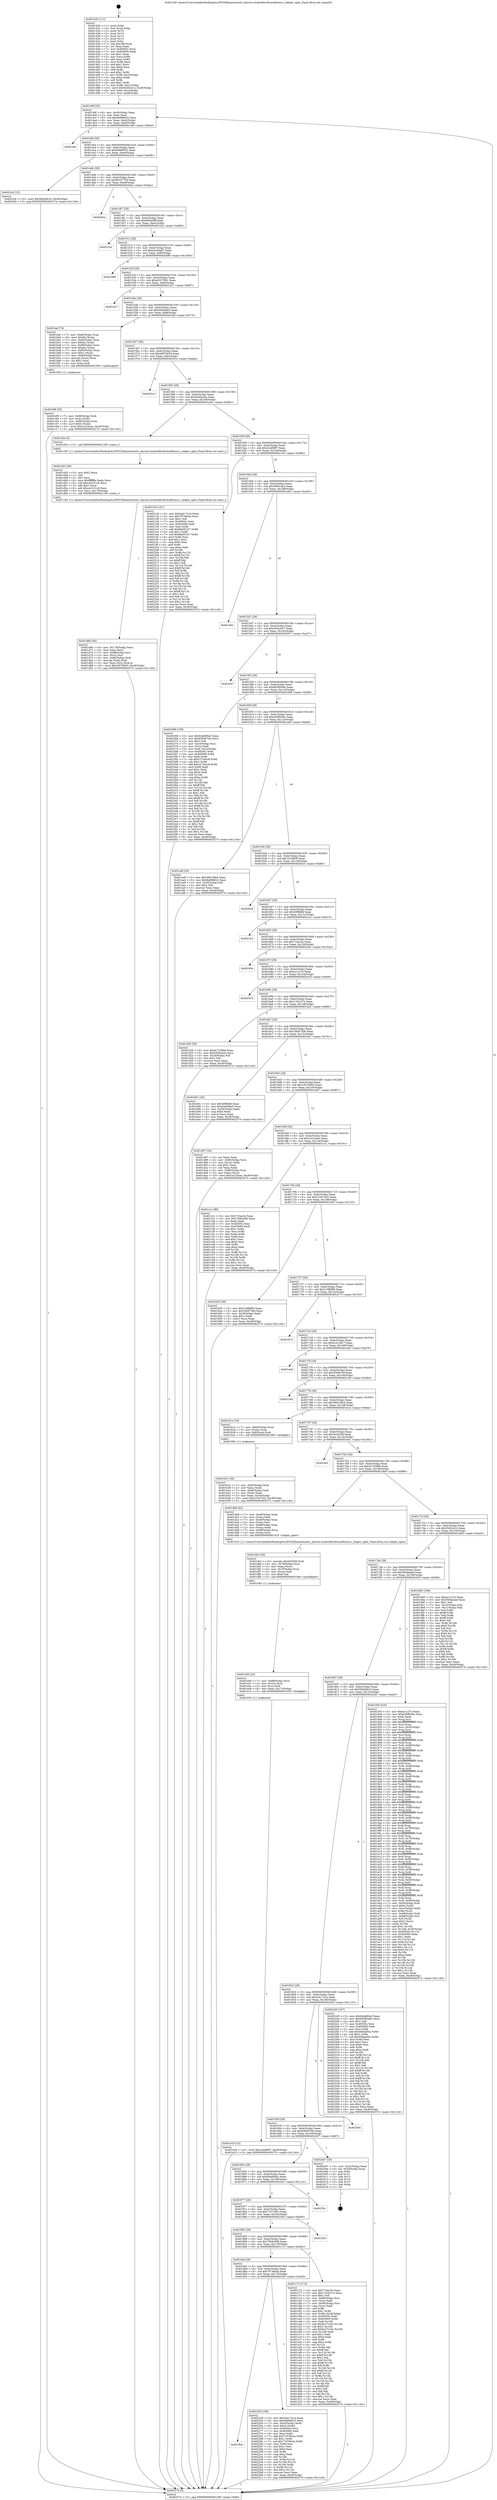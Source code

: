 digraph "0x401430" {
  label = "0x401430 (/mnt/c/Users/mathe/Desktop/tcc/POCII/binaries/extr_darwin-xnubsddevdtracedtrace.c_helper_open_Final-ollvm.out::main(0))"
  labelloc = "t"
  node[shape=record]

  Entry [label="",width=0.3,height=0.3,shape=circle,fillcolor=black,style=filled]
  "0x40149f" [label="{
     0x40149f [32]\l
     | [instrs]\l
     &nbsp;&nbsp;0x40149f \<+6\>: mov -0xc8(%rbp),%eax\l
     &nbsp;&nbsp;0x4014a5 \<+2\>: mov %eax,%ecx\l
     &nbsp;&nbsp;0x4014a7 \<+6\>: sub $0x8a996622,%ecx\l
     &nbsp;&nbsp;0x4014ad \<+6\>: mov %eax,-0xdc(%rbp)\l
     &nbsp;&nbsp;0x4014b3 \<+6\>: mov %ecx,-0xe0(%rbp)\l
     &nbsp;&nbsp;0x4014b9 \<+6\>: je 0000000000401afd \<main+0x6cd\>\l
  }"]
  "0x401afd" [label="{
     0x401afd\l
  }", style=dashed]
  "0x4014bf" [label="{
     0x4014bf [28]\l
     | [instrs]\l
     &nbsp;&nbsp;0x4014bf \<+5\>: jmp 00000000004014c4 \<main+0x94\>\l
     &nbsp;&nbsp;0x4014c4 \<+6\>: mov -0xdc(%rbp),%eax\l
     &nbsp;&nbsp;0x4014ca \<+5\>: sub $0x946685c3,%eax\l
     &nbsp;&nbsp;0x4014cf \<+6\>: mov %eax,-0xe4(%rbp)\l
     &nbsp;&nbsp;0x4014d5 \<+6\>: je 00000000004022c6 \<main+0xe96\>\l
  }"]
  Exit [label="",width=0.3,height=0.3,shape=circle,fillcolor=black,style=filled,peripheries=2]
  "0x4022c6" [label="{
     0x4022c6 [15]\l
     | [instrs]\l
     &nbsp;&nbsp;0x4022c6 \<+10\>: movl $0x56d2b61b,-0xc8(%rbp)\l
     &nbsp;&nbsp;0x4022d0 \<+5\>: jmp 0000000000402574 \<main+0x1144\>\l
  }"]
  "0x4014db" [label="{
     0x4014db [28]\l
     | [instrs]\l
     &nbsp;&nbsp;0x4014db \<+5\>: jmp 00000000004014e0 \<main+0xb0\>\l
     &nbsp;&nbsp;0x4014e0 \<+6\>: mov -0xdc(%rbp),%eax\l
     &nbsp;&nbsp;0x4014e6 \<+5\>: sub $0x95107762,%eax\l
     &nbsp;&nbsp;0x4014eb \<+6\>: mov %eax,-0xe8(%rbp)\l
     &nbsp;&nbsp;0x4014f1 \<+6\>: je 00000000004020ea \<main+0xcba\>\l
  }"]
  "0x4018cb" [label="{
     0x4018cb\l
  }", style=dashed]
  "0x4020ea" [label="{
     0x4020ea\l
  }", style=dashed]
  "0x4014f7" [label="{
     0x4014f7 [28]\l
     | [instrs]\l
     &nbsp;&nbsp;0x4014f7 \<+5\>: jmp 00000000004014fc \<main+0xcc\>\l
     &nbsp;&nbsp;0x4014fc \<+6\>: mov -0xdc(%rbp),%eax\l
     &nbsp;&nbsp;0x401502 \<+5\>: sub $0x995b2fff,%eax\l
     &nbsp;&nbsp;0x401507 \<+6\>: mov %eax,-0xec(%rbp)\l
     &nbsp;&nbsp;0x40150d \<+6\>: je 00000000004021b2 \<main+0xd82\>\l
  }"]
  "0x402259" [label="{
     0x402259 [109]\l
     | [instrs]\l
     &nbsp;&nbsp;0x402259 \<+5\>: mov $0x5a417e1e,%eax\l
     &nbsp;&nbsp;0x40225e \<+5\>: mov $0x946685c3,%ecx\l
     &nbsp;&nbsp;0x402263 \<+7\>: mov -0xc0(%rbp),%rdx\l
     &nbsp;&nbsp;0x40226a \<+6\>: movl $0x0,(%rdx)\l
     &nbsp;&nbsp;0x402270 \<+7\>: mov 0x40505c,%esi\l
     &nbsp;&nbsp;0x402277 \<+7\>: mov 0x405060,%edi\l
     &nbsp;&nbsp;0x40227e \<+3\>: mov %esi,%r8d\l
     &nbsp;&nbsp;0x402281 \<+7\>: add $0x71078e2a,%r8d\l
     &nbsp;&nbsp;0x402288 \<+4\>: sub $0x1,%r8d\l
     &nbsp;&nbsp;0x40228c \<+7\>: sub $0x71078e2a,%r8d\l
     &nbsp;&nbsp;0x402293 \<+4\>: imul %r8d,%esi\l
     &nbsp;&nbsp;0x402297 \<+3\>: and $0x1,%esi\l
     &nbsp;&nbsp;0x40229a \<+3\>: cmp $0x0,%esi\l
     &nbsp;&nbsp;0x40229d \<+4\>: sete %r9b\l
     &nbsp;&nbsp;0x4022a1 \<+3\>: cmp $0xa,%edi\l
     &nbsp;&nbsp;0x4022a4 \<+4\>: setl %r10b\l
     &nbsp;&nbsp;0x4022a8 \<+3\>: mov %r9b,%r11b\l
     &nbsp;&nbsp;0x4022ab \<+3\>: and %r10b,%r11b\l
     &nbsp;&nbsp;0x4022ae \<+3\>: xor %r10b,%r9b\l
     &nbsp;&nbsp;0x4022b1 \<+3\>: or %r9b,%r11b\l
     &nbsp;&nbsp;0x4022b4 \<+4\>: test $0x1,%r11b\l
     &nbsp;&nbsp;0x4022b8 \<+3\>: cmovne %ecx,%eax\l
     &nbsp;&nbsp;0x4022bb \<+6\>: mov %eax,-0xc8(%rbp)\l
     &nbsp;&nbsp;0x4022c1 \<+5\>: jmp 0000000000402574 \<main+0x1144\>\l
  }"]
  "0x4021b2" [label="{
     0x4021b2\l
  }", style=dashed]
  "0x401513" [label="{
     0x401513 [28]\l
     | [instrs]\l
     &nbsp;&nbsp;0x401513 \<+5\>: jmp 0000000000401518 \<main+0xe8\>\l
     &nbsp;&nbsp;0x401518 \<+6\>: mov -0xdc(%rbp),%eax\l
     &nbsp;&nbsp;0x40151e \<+5\>: sub $0xa4cd4a87,%eax\l
     &nbsp;&nbsp;0x401523 \<+6\>: mov %eax,-0xf0(%rbp)\l
     &nbsp;&nbsp;0x401529 \<+6\>: je 0000000000402486 \<main+0x1056\>\l
  }"]
  "0x401e18" [label="{
     0x401e18 [15]\l
     | [instrs]\l
     &nbsp;&nbsp;0x401e18 \<+10\>: movl $0xc2ed90f7,-0xc8(%rbp)\l
     &nbsp;&nbsp;0x401e22 \<+5\>: jmp 0000000000402574 \<main+0x1144\>\l
  }"]
  "0x402486" [label="{
     0x402486\l
  }", style=dashed]
  "0x40152f" [label="{
     0x40152f [28]\l
     | [instrs]\l
     &nbsp;&nbsp;0x40152f \<+5\>: jmp 0000000000401534 \<main+0x104\>\l
     &nbsp;&nbsp;0x401534 \<+6\>: mov -0xdc(%rbp),%eax\l
     &nbsp;&nbsp;0x40153a \<+5\>: sub $0xa5257861,%eax\l
     &nbsp;&nbsp;0x40153f \<+6\>: mov %eax,-0xf4(%rbp)\l
     &nbsp;&nbsp;0x401545 \<+6\>: je 0000000000401e27 \<main+0x9f7\>\l
  }"]
  "0x401e00" [label="{
     0x401e00 [24]\l
     | [instrs]\l
     &nbsp;&nbsp;0x401e00 \<+7\>: mov -0x88(%rbp),%rcx\l
     &nbsp;&nbsp;0x401e07 \<+3\>: mov (%rcx),%rcx\l
     &nbsp;&nbsp;0x401e0a \<+3\>: mov %rcx,%rdi\l
     &nbsp;&nbsp;0x401e0d \<+6\>: mov %eax,-0x17c(%rbp)\l
     &nbsp;&nbsp;0x401e13 \<+5\>: call 0000000000401030 \<free@plt\>\l
     | [calls]\l
     &nbsp;&nbsp;0x401030 \{1\} (unknown)\l
  }"]
  "0x401e27" [label="{
     0x401e27\l
  }", style=dashed]
  "0x40154b" [label="{
     0x40154b [28]\l
     | [instrs]\l
     &nbsp;&nbsp;0x40154b \<+5\>: jmp 0000000000401550 \<main+0x120\>\l
     &nbsp;&nbsp;0x401550 \<+6\>: mov -0xdc(%rbp),%eax\l
     &nbsp;&nbsp;0x401556 \<+5\>: sub $0xa5e0d4e5,%eax\l
     &nbsp;&nbsp;0x40155b \<+6\>: mov %eax,-0xf8(%rbp)\l
     &nbsp;&nbsp;0x401561 \<+6\>: je 0000000000401baf \<main+0x77f\>\l
  }"]
  "0x401de3" [label="{
     0x401de3 [29]\l
     | [instrs]\l
     &nbsp;&nbsp;0x401de3 \<+10\>: movabs $0x4030d6,%rdi\l
     &nbsp;&nbsp;0x401ded \<+4\>: mov -0x78(%rbp),%rcx\l
     &nbsp;&nbsp;0x401df1 \<+2\>: mov %eax,(%rcx)\l
     &nbsp;&nbsp;0x401df3 \<+4\>: mov -0x78(%rbp),%rcx\l
     &nbsp;&nbsp;0x401df7 \<+2\>: mov (%rcx),%esi\l
     &nbsp;&nbsp;0x401df9 \<+2\>: mov $0x0,%al\l
     &nbsp;&nbsp;0x401dfb \<+5\>: call 0000000000401040 \<printf@plt\>\l
     | [calls]\l
     &nbsp;&nbsp;0x401040 \{1\} (unknown)\l
  }"]
  "0x401baf" [label="{
     0x401baf [74]\l
     | [instrs]\l
     &nbsp;&nbsp;0x401baf \<+7\>: mov -0xa8(%rbp),%rax\l
     &nbsp;&nbsp;0x401bb6 \<+6\>: movl $0x64,(%rax)\l
     &nbsp;&nbsp;0x401bbc \<+7\>: mov -0xa0(%rbp),%rax\l
     &nbsp;&nbsp;0x401bc3 \<+6\>: movl $0x64,(%rax)\l
     &nbsp;&nbsp;0x401bc9 \<+7\>: mov -0x98(%rbp),%rax\l
     &nbsp;&nbsp;0x401bd0 \<+6\>: movl $0x64,(%rax)\l
     &nbsp;&nbsp;0x401bd6 \<+7\>: mov -0x90(%rbp),%rax\l
     &nbsp;&nbsp;0x401bdd \<+6\>: movl $0x1,(%rax)\l
     &nbsp;&nbsp;0x401be3 \<+7\>: mov -0x90(%rbp),%rax\l
     &nbsp;&nbsp;0x401bea \<+3\>: movslq (%rax),%rax\l
     &nbsp;&nbsp;0x401bed \<+4\>: shl $0x2,%rax\l
     &nbsp;&nbsp;0x401bf1 \<+3\>: mov %rax,%rdi\l
     &nbsp;&nbsp;0x401bf4 \<+5\>: call 0000000000401050 \<malloc@plt\>\l
     | [calls]\l
     &nbsp;&nbsp;0x401050 \{1\} (unknown)\l
  }"]
  "0x401567" [label="{
     0x401567 [28]\l
     | [instrs]\l
     &nbsp;&nbsp;0x401567 \<+5\>: jmp 000000000040156c \<main+0x13c\>\l
     &nbsp;&nbsp;0x40156c \<+6\>: mov -0xdc(%rbp),%eax\l
     &nbsp;&nbsp;0x401572 \<+5\>: sub $0xa687bb54,%eax\l
     &nbsp;&nbsp;0x401577 \<+6\>: mov %eax,-0xfc(%rbp)\l
     &nbsp;&nbsp;0x40157d \<+6\>: je 000000000040201e \<main+0xbee\>\l
  }"]
  "0x401d6b" [label="{
     0x401d6b [44]\l
     | [instrs]\l
     &nbsp;&nbsp;0x401d6b \<+6\>: mov -0x178(%rbp),%ecx\l
     &nbsp;&nbsp;0x401d71 \<+3\>: imul %eax,%ecx\l
     &nbsp;&nbsp;0x401d74 \<+7\>: mov -0x88(%rbp),%rsi\l
     &nbsp;&nbsp;0x401d7b \<+3\>: mov (%rsi),%rsi\l
     &nbsp;&nbsp;0x401d7e \<+4\>: mov -0x80(%rbp),%rdi\l
     &nbsp;&nbsp;0x401d82 \<+3\>: movslq (%rdi),%rdi\l
     &nbsp;&nbsp;0x401d85 \<+3\>: mov %ecx,(%rsi,%rdi,4)\l
     &nbsp;&nbsp;0x401d88 \<+10\>: movl $0x1d57bb03,-0xc8(%rbp)\l
     &nbsp;&nbsp;0x401d92 \<+5\>: jmp 0000000000402574 \<main+0x1144\>\l
  }"]
  "0x40201e" [label="{
     0x40201e\l
  }", style=dashed]
  "0x401583" [label="{
     0x401583 [28]\l
     | [instrs]\l
     &nbsp;&nbsp;0x401583 \<+5\>: jmp 0000000000401588 \<main+0x158\>\l
     &nbsp;&nbsp;0x401588 \<+6\>: mov -0xdc(%rbp),%eax\l
     &nbsp;&nbsp;0x40158e \<+5\>: sub $0xb5d0a42a,%eax\l
     &nbsp;&nbsp;0x401593 \<+6\>: mov %eax,-0x100(%rbp)\l
     &nbsp;&nbsp;0x401599 \<+6\>: je 0000000000401d3e \<main+0x90e\>\l
  }"]
  "0x401d43" [label="{
     0x401d43 [40]\l
     | [instrs]\l
     &nbsp;&nbsp;0x401d43 \<+5\>: mov $0x2,%ecx\l
     &nbsp;&nbsp;0x401d48 \<+1\>: cltd\l
     &nbsp;&nbsp;0x401d49 \<+2\>: idiv %ecx\l
     &nbsp;&nbsp;0x401d4b \<+6\>: imul $0xfffffffe,%edx,%ecx\l
     &nbsp;&nbsp;0x401d51 \<+6\>: sub $0xca3151c6,%ecx\l
     &nbsp;&nbsp;0x401d57 \<+3\>: add $0x1,%ecx\l
     &nbsp;&nbsp;0x401d5a \<+6\>: add $0xca3151c6,%ecx\l
     &nbsp;&nbsp;0x401d60 \<+6\>: mov %ecx,-0x178(%rbp)\l
     &nbsp;&nbsp;0x401d66 \<+5\>: call 0000000000401160 \<next_i\>\l
     | [calls]\l
     &nbsp;&nbsp;0x401160 \{1\} (/mnt/c/Users/mathe/Desktop/tcc/POCII/binaries/extr_darwin-xnubsddevdtracedtrace.c_helper_open_Final-ollvm.out::next_i)\l
  }"]
  "0x401d3e" [label="{
     0x401d3e [5]\l
     | [instrs]\l
     &nbsp;&nbsp;0x401d3e \<+5\>: call 0000000000401160 \<next_i\>\l
     | [calls]\l
     &nbsp;&nbsp;0x401160 \{1\} (/mnt/c/Users/mathe/Desktop/tcc/POCII/binaries/extr_darwin-xnubsddevdtracedtrace.c_helper_open_Final-ollvm.out::next_i)\l
  }"]
  "0x40159f" [label="{
     0x40159f [28]\l
     | [instrs]\l
     &nbsp;&nbsp;0x40159f \<+5\>: jmp 00000000004015a4 \<main+0x174\>\l
     &nbsp;&nbsp;0x4015a4 \<+6\>: mov -0xdc(%rbp),%eax\l
     &nbsp;&nbsp;0x4015aa \<+5\>: sub $0xc2ed90f7,%eax\l
     &nbsp;&nbsp;0x4015af \<+6\>: mov %eax,-0x104(%rbp)\l
     &nbsp;&nbsp;0x4015b5 \<+6\>: je 00000000004021c6 \<main+0xd96\>\l
  }"]
  "0x4018af" [label="{
     0x4018af [28]\l
     | [instrs]\l
     &nbsp;&nbsp;0x4018af \<+5\>: jmp 00000000004018b4 \<main+0x484\>\l
     &nbsp;&nbsp;0x4018b4 \<+6\>: mov -0xdc(%rbp),%eax\l
     &nbsp;&nbsp;0x4018ba \<+5\>: sub $0x7674fe4a,%eax\l
     &nbsp;&nbsp;0x4018bf \<+6\>: mov %eax,-0x174(%rbp)\l
     &nbsp;&nbsp;0x4018c5 \<+6\>: je 0000000000402259 \<main+0xe29\>\l
  }"]
  "0x4021c6" [label="{
     0x4021c6 [147]\l
     | [instrs]\l
     &nbsp;&nbsp;0x4021c6 \<+5\>: mov $0x5a417e1e,%eax\l
     &nbsp;&nbsp;0x4021cb \<+5\>: mov $0x7674fe4a,%ecx\l
     &nbsp;&nbsp;0x4021d0 \<+2\>: mov $0x1,%dl\l
     &nbsp;&nbsp;0x4021d2 \<+7\>: mov 0x40505c,%esi\l
     &nbsp;&nbsp;0x4021d9 \<+7\>: mov 0x405060,%edi\l
     &nbsp;&nbsp;0x4021e0 \<+3\>: mov %esi,%r8d\l
     &nbsp;&nbsp;0x4021e3 \<+7\>: add $0xfda051b7,%r8d\l
     &nbsp;&nbsp;0x4021ea \<+4\>: sub $0x1,%r8d\l
     &nbsp;&nbsp;0x4021ee \<+7\>: sub $0xfda051b7,%r8d\l
     &nbsp;&nbsp;0x4021f5 \<+4\>: imul %r8d,%esi\l
     &nbsp;&nbsp;0x4021f9 \<+3\>: and $0x1,%esi\l
     &nbsp;&nbsp;0x4021fc \<+3\>: cmp $0x0,%esi\l
     &nbsp;&nbsp;0x4021ff \<+4\>: sete %r9b\l
     &nbsp;&nbsp;0x402203 \<+3\>: cmp $0xa,%edi\l
     &nbsp;&nbsp;0x402206 \<+4\>: setl %r10b\l
     &nbsp;&nbsp;0x40220a \<+3\>: mov %r9b,%r11b\l
     &nbsp;&nbsp;0x40220d \<+4\>: xor $0xff,%r11b\l
     &nbsp;&nbsp;0x402211 \<+3\>: mov %r10b,%bl\l
     &nbsp;&nbsp;0x402214 \<+3\>: xor $0xff,%bl\l
     &nbsp;&nbsp;0x402217 \<+3\>: xor $0x1,%dl\l
     &nbsp;&nbsp;0x40221a \<+3\>: mov %r11b,%r14b\l
     &nbsp;&nbsp;0x40221d \<+4\>: and $0xff,%r14b\l
     &nbsp;&nbsp;0x402221 \<+3\>: and %dl,%r9b\l
     &nbsp;&nbsp;0x402224 \<+3\>: mov %bl,%r15b\l
     &nbsp;&nbsp;0x402227 \<+4\>: and $0xff,%r15b\l
     &nbsp;&nbsp;0x40222b \<+3\>: and %dl,%r10b\l
     &nbsp;&nbsp;0x40222e \<+3\>: or %r9b,%r14b\l
     &nbsp;&nbsp;0x402231 \<+3\>: or %r10b,%r15b\l
     &nbsp;&nbsp;0x402234 \<+3\>: xor %r15b,%r14b\l
     &nbsp;&nbsp;0x402237 \<+3\>: or %bl,%r11b\l
     &nbsp;&nbsp;0x40223a \<+4\>: xor $0xff,%r11b\l
     &nbsp;&nbsp;0x40223e \<+3\>: or $0x1,%dl\l
     &nbsp;&nbsp;0x402241 \<+3\>: and %dl,%r11b\l
     &nbsp;&nbsp;0x402244 \<+3\>: or %r11b,%r14b\l
     &nbsp;&nbsp;0x402247 \<+4\>: test $0x1,%r14b\l
     &nbsp;&nbsp;0x40224b \<+3\>: cmovne %ecx,%eax\l
     &nbsp;&nbsp;0x40224e \<+6\>: mov %eax,-0xc8(%rbp)\l
     &nbsp;&nbsp;0x402254 \<+5\>: jmp 0000000000402574 \<main+0x1144\>\l
  }"]
  "0x4015bb" [label="{
     0x4015bb [28]\l
     | [instrs]\l
     &nbsp;&nbsp;0x4015bb \<+5\>: jmp 00000000004015c0 \<main+0x190\>\l
     &nbsp;&nbsp;0x4015c0 \<+6\>: mov -0xdc(%rbp),%eax\l
     &nbsp;&nbsp;0x4015c6 \<+5\>: sub $0xc90814e2,%eax\l
     &nbsp;&nbsp;0x4015cb \<+6\>: mov %eax,-0x108(%rbp)\l
     &nbsp;&nbsp;0x4015d1 \<+6\>: je 0000000000401e82 \<main+0xa52\>\l
  }"]
  "0x401c72" [label="{
     0x401c72 [174]\l
     | [instrs]\l
     &nbsp;&nbsp;0x401c72 \<+5\>: mov $0x710ac2e,%eax\l
     &nbsp;&nbsp;0x401c77 \<+5\>: mov $0x1163c27e,%ecx\l
     &nbsp;&nbsp;0x401c7c \<+2\>: mov $0x1,%dl\l
     &nbsp;&nbsp;0x401c7e \<+4\>: mov -0x80(%rbp),%rsi\l
     &nbsp;&nbsp;0x401c82 \<+2\>: mov (%rsi),%edi\l
     &nbsp;&nbsp;0x401c84 \<+7\>: mov -0x90(%rbp),%rsi\l
     &nbsp;&nbsp;0x401c8b \<+2\>: cmp (%rsi),%edi\l
     &nbsp;&nbsp;0x401c8d \<+4\>: setl %r8b\l
     &nbsp;&nbsp;0x401c91 \<+4\>: and $0x1,%r8b\l
     &nbsp;&nbsp;0x401c95 \<+4\>: mov %r8b,-0x2d(%rbp)\l
     &nbsp;&nbsp;0x401c99 \<+7\>: mov 0x40505c,%edi\l
     &nbsp;&nbsp;0x401ca0 \<+8\>: mov 0x405060,%r9d\l
     &nbsp;&nbsp;0x401ca8 \<+3\>: mov %edi,%r10d\l
     &nbsp;&nbsp;0x401cab \<+7\>: sub $0x9c27c34c,%r10d\l
     &nbsp;&nbsp;0x401cb2 \<+4\>: sub $0x1,%r10d\l
     &nbsp;&nbsp;0x401cb6 \<+7\>: add $0x9c27c34c,%r10d\l
     &nbsp;&nbsp;0x401cbd \<+4\>: imul %r10d,%edi\l
     &nbsp;&nbsp;0x401cc1 \<+3\>: and $0x1,%edi\l
     &nbsp;&nbsp;0x401cc4 \<+3\>: cmp $0x0,%edi\l
     &nbsp;&nbsp;0x401cc7 \<+4\>: sete %r8b\l
     &nbsp;&nbsp;0x401ccb \<+4\>: cmp $0xa,%r9d\l
     &nbsp;&nbsp;0x401ccf \<+4\>: setl %r11b\l
     &nbsp;&nbsp;0x401cd3 \<+3\>: mov %r8b,%bl\l
     &nbsp;&nbsp;0x401cd6 \<+3\>: xor $0xff,%bl\l
     &nbsp;&nbsp;0x401cd9 \<+3\>: mov %r11b,%r14b\l
     &nbsp;&nbsp;0x401cdc \<+4\>: xor $0xff,%r14b\l
     &nbsp;&nbsp;0x401ce0 \<+3\>: xor $0x1,%dl\l
     &nbsp;&nbsp;0x401ce3 \<+3\>: mov %bl,%r15b\l
     &nbsp;&nbsp;0x401ce6 \<+4\>: and $0xff,%r15b\l
     &nbsp;&nbsp;0x401cea \<+3\>: and %dl,%r8b\l
     &nbsp;&nbsp;0x401ced \<+3\>: mov %r14b,%r12b\l
     &nbsp;&nbsp;0x401cf0 \<+4\>: and $0xff,%r12b\l
     &nbsp;&nbsp;0x401cf4 \<+3\>: and %dl,%r11b\l
     &nbsp;&nbsp;0x401cf7 \<+3\>: or %r8b,%r15b\l
     &nbsp;&nbsp;0x401cfa \<+3\>: or %r11b,%r12b\l
     &nbsp;&nbsp;0x401cfd \<+3\>: xor %r12b,%r15b\l
     &nbsp;&nbsp;0x401d00 \<+3\>: or %r14b,%bl\l
     &nbsp;&nbsp;0x401d03 \<+3\>: xor $0xff,%bl\l
     &nbsp;&nbsp;0x401d06 \<+3\>: or $0x1,%dl\l
     &nbsp;&nbsp;0x401d09 \<+2\>: and %dl,%bl\l
     &nbsp;&nbsp;0x401d0b \<+3\>: or %bl,%r15b\l
     &nbsp;&nbsp;0x401d0e \<+4\>: test $0x1,%r15b\l
     &nbsp;&nbsp;0x401d12 \<+3\>: cmovne %ecx,%eax\l
     &nbsp;&nbsp;0x401d15 \<+6\>: mov %eax,-0xc8(%rbp)\l
     &nbsp;&nbsp;0x401d1b \<+5\>: jmp 0000000000402574 \<main+0x1144\>\l
  }"]
  "0x401e82" [label="{
     0x401e82\l
  }", style=dashed]
  "0x4015d7" [label="{
     0x4015d7 [28]\l
     | [instrs]\l
     &nbsp;&nbsp;0x4015d7 \<+5\>: jmp 00000000004015dc \<main+0x1ac\>\l
     &nbsp;&nbsp;0x4015dc \<+6\>: mov -0xdc(%rbp),%eax\l
     &nbsp;&nbsp;0x4015e2 \<+5\>: sub $0xc93a30c7,%eax\l
     &nbsp;&nbsp;0x4015e7 \<+6\>: mov %eax,-0x10c(%rbp)\l
     &nbsp;&nbsp;0x4015ed \<+6\>: je 0000000000402057 \<main+0xc27\>\l
  }"]
  "0x401893" [label="{
     0x401893 [28]\l
     | [instrs]\l
     &nbsp;&nbsp;0x401893 \<+5\>: jmp 0000000000401898 \<main+0x468\>\l
     &nbsp;&nbsp;0x401898 \<+6\>: mov -0xdc(%rbp),%eax\l
     &nbsp;&nbsp;0x40189e \<+5\>: sub $0x75b8c00b,%eax\l
     &nbsp;&nbsp;0x4018a3 \<+6\>: mov %eax,-0x170(%rbp)\l
     &nbsp;&nbsp;0x4018a9 \<+6\>: je 0000000000401c72 \<main+0x842\>\l
  }"]
  "0x402057" [label="{
     0x402057\l
  }", style=dashed]
  "0x4015f3" [label="{
     0x4015f3 [28]\l
     | [instrs]\l
     &nbsp;&nbsp;0x4015f3 \<+5\>: jmp 00000000004015f8 \<main+0x1c8\>\l
     &nbsp;&nbsp;0x4015f8 \<+6\>: mov -0xdc(%rbp),%eax\l
     &nbsp;&nbsp;0x4015fe \<+5\>: sub $0xd038049e,%eax\l
     &nbsp;&nbsp;0x401603 \<+6\>: mov %eax,-0x110(%rbp)\l
     &nbsp;&nbsp;0x401609 \<+6\>: je 0000000000402368 \<main+0xf38\>\l
  }"]
  "0x401f39" [label="{
     0x401f39\l
  }", style=dashed]
  "0x402368" [label="{
     0x402368 [159]\l
     | [instrs]\l
     &nbsp;&nbsp;0x402368 \<+5\>: mov $0x64dd90a3,%eax\l
     &nbsp;&nbsp;0x40236d \<+5\>: mov $0x638367eb,%ecx\l
     &nbsp;&nbsp;0x402372 \<+2\>: mov $0x1,%dl\l
     &nbsp;&nbsp;0x402374 \<+7\>: mov -0xc0(%rbp),%rsi\l
     &nbsp;&nbsp;0x40237b \<+2\>: mov (%rsi),%edi\l
     &nbsp;&nbsp;0x40237d \<+3\>: mov %edi,-0x2c(%rbp)\l
     &nbsp;&nbsp;0x402380 \<+7\>: mov 0x40505c,%edi\l
     &nbsp;&nbsp;0x402387 \<+8\>: mov 0x405060,%r8d\l
     &nbsp;&nbsp;0x40238f \<+3\>: mov %edi,%r9d\l
     &nbsp;&nbsp;0x402392 \<+7\>: sub $0xc273dcc8,%r9d\l
     &nbsp;&nbsp;0x402399 \<+4\>: sub $0x1,%r9d\l
     &nbsp;&nbsp;0x40239d \<+7\>: add $0xc273dcc8,%r9d\l
     &nbsp;&nbsp;0x4023a4 \<+4\>: imul %r9d,%edi\l
     &nbsp;&nbsp;0x4023a8 \<+3\>: and $0x1,%edi\l
     &nbsp;&nbsp;0x4023ab \<+3\>: cmp $0x0,%edi\l
     &nbsp;&nbsp;0x4023ae \<+4\>: sete %r10b\l
     &nbsp;&nbsp;0x4023b2 \<+4\>: cmp $0xa,%r8d\l
     &nbsp;&nbsp;0x4023b6 \<+4\>: setl %r11b\l
     &nbsp;&nbsp;0x4023ba \<+3\>: mov %r10b,%bl\l
     &nbsp;&nbsp;0x4023bd \<+3\>: xor $0xff,%bl\l
     &nbsp;&nbsp;0x4023c0 \<+3\>: mov %r11b,%r14b\l
     &nbsp;&nbsp;0x4023c3 \<+4\>: xor $0xff,%r14b\l
     &nbsp;&nbsp;0x4023c7 \<+3\>: xor $0x1,%dl\l
     &nbsp;&nbsp;0x4023ca \<+3\>: mov %bl,%r15b\l
     &nbsp;&nbsp;0x4023cd \<+4\>: and $0xff,%r15b\l
     &nbsp;&nbsp;0x4023d1 \<+3\>: and %dl,%r10b\l
     &nbsp;&nbsp;0x4023d4 \<+3\>: mov %r14b,%r12b\l
     &nbsp;&nbsp;0x4023d7 \<+4\>: and $0xff,%r12b\l
     &nbsp;&nbsp;0x4023db \<+3\>: and %dl,%r11b\l
     &nbsp;&nbsp;0x4023de \<+3\>: or %r10b,%r15b\l
     &nbsp;&nbsp;0x4023e1 \<+3\>: or %r11b,%r12b\l
     &nbsp;&nbsp;0x4023e4 \<+3\>: xor %r12b,%r15b\l
     &nbsp;&nbsp;0x4023e7 \<+3\>: or %r14b,%bl\l
     &nbsp;&nbsp;0x4023ea \<+3\>: xor $0xff,%bl\l
     &nbsp;&nbsp;0x4023ed \<+3\>: or $0x1,%dl\l
     &nbsp;&nbsp;0x4023f0 \<+2\>: and %dl,%bl\l
     &nbsp;&nbsp;0x4023f2 \<+3\>: or %bl,%r15b\l
     &nbsp;&nbsp;0x4023f5 \<+4\>: test $0x1,%r15b\l
     &nbsp;&nbsp;0x4023f9 \<+3\>: cmovne %ecx,%eax\l
     &nbsp;&nbsp;0x4023fc \<+6\>: mov %eax,-0xc8(%rbp)\l
     &nbsp;&nbsp;0x402402 \<+5\>: jmp 0000000000402574 \<main+0x1144\>\l
  }"]
  "0x40160f" [label="{
     0x40160f [28]\l
     | [instrs]\l
     &nbsp;&nbsp;0x40160f \<+5\>: jmp 0000000000401614 \<main+0x1e4\>\l
     &nbsp;&nbsp;0x401614 \<+6\>: mov -0xdc(%rbp),%eax\l
     &nbsp;&nbsp;0x40161a \<+5\>: sub $0xd289b36c,%eax\l
     &nbsp;&nbsp;0x40161f \<+6\>: mov %eax,-0x114(%rbp)\l
     &nbsp;&nbsp;0x401625 \<+6\>: je 0000000000401adf \<main+0x6af\>\l
  }"]
  "0x401877" [label="{
     0x401877 [28]\l
     | [instrs]\l
     &nbsp;&nbsp;0x401877 \<+5\>: jmp 000000000040187c \<main+0x44c\>\l
     &nbsp;&nbsp;0x40187c \<+6\>: mov -0xdc(%rbp),%eax\l
     &nbsp;&nbsp;0x401882 \<+5\>: sub $0x7157cb03,%eax\l
     &nbsp;&nbsp;0x401887 \<+6\>: mov %eax,-0x16c(%rbp)\l
     &nbsp;&nbsp;0x40188d \<+6\>: je 0000000000401f39 \<main+0xb09\>\l
  }"]
  "0x401adf" [label="{
     0x401adf [30]\l
     | [instrs]\l
     &nbsp;&nbsp;0x401adf \<+5\>: mov $0x396109e4,%eax\l
     &nbsp;&nbsp;0x401ae4 \<+5\>: mov $0x8a996622,%ecx\l
     &nbsp;&nbsp;0x401ae9 \<+3\>: mov -0x35(%rbp),%dl\l
     &nbsp;&nbsp;0x401aec \<+3\>: test $0x1,%dl\l
     &nbsp;&nbsp;0x401aef \<+3\>: cmovne %ecx,%eax\l
     &nbsp;&nbsp;0x401af2 \<+6\>: mov %eax,-0xc8(%rbp)\l
     &nbsp;&nbsp;0x401af8 \<+5\>: jmp 0000000000402574 \<main+0x1144\>\l
  }"]
  "0x40162b" [label="{
     0x40162b [28]\l
     | [instrs]\l
     &nbsp;&nbsp;0x40162b \<+5\>: jmp 0000000000401630 \<main+0x200\>\l
     &nbsp;&nbsp;0x401630 \<+6\>: mov -0xdc(%rbp),%eax\l
     &nbsp;&nbsp;0x401636 \<+5\>: sub $0x1b19839,%eax\l
     &nbsp;&nbsp;0x40163b \<+6\>: mov %eax,-0x118(%rbp)\l
     &nbsp;&nbsp;0x401641 \<+6\>: je 000000000040202d \<main+0xbfd\>\l
  }"]
  "0x40255c" [label="{
     0x40255c\l
  }", style=dashed]
  "0x40202d" [label="{
     0x40202d\l
  }", style=dashed]
  "0x401647" [label="{
     0x401647 [28]\l
     | [instrs]\l
     &nbsp;&nbsp;0x401647 \<+5\>: jmp 000000000040164c \<main+0x21c\>\l
     &nbsp;&nbsp;0x40164c \<+6\>: mov -0xdc(%rbp),%eax\l
     &nbsp;&nbsp;0x401652 \<+5\>: sub $0x40f96d8,%eax\l
     &nbsp;&nbsp;0x401657 \<+6\>: mov %eax,-0x11c(%rbp)\l
     &nbsp;&nbsp;0x40165d \<+6\>: je 00000000004021a3 \<main+0xd73\>\l
  }"]
  "0x40185b" [label="{
     0x40185b [28]\l
     | [instrs]\l
     &nbsp;&nbsp;0x40185b \<+5\>: jmp 0000000000401860 \<main+0x430\>\l
     &nbsp;&nbsp;0x401860 \<+6\>: mov -0xdc(%rbp),%eax\l
     &nbsp;&nbsp;0x401866 \<+5\>: sub $0x64dd90a3,%eax\l
     &nbsp;&nbsp;0x40186b \<+6\>: mov %eax,-0x168(%rbp)\l
     &nbsp;&nbsp;0x401871 \<+6\>: je 000000000040255c \<main+0x112c\>\l
  }"]
  "0x4021a3" [label="{
     0x4021a3\l
  }", style=dashed]
  "0x401663" [label="{
     0x401663 [28]\l
     | [instrs]\l
     &nbsp;&nbsp;0x401663 \<+5\>: jmp 0000000000401668 \<main+0x238\>\l
     &nbsp;&nbsp;0x401668 \<+6\>: mov -0xdc(%rbp),%eax\l
     &nbsp;&nbsp;0x40166e \<+5\>: sub $0x710ac2e,%eax\l
     &nbsp;&nbsp;0x401673 \<+6\>: mov %eax,-0x120(%rbp)\l
     &nbsp;&nbsp;0x401679 \<+6\>: je 000000000040245e \<main+0x102e\>\l
  }"]
  "0x402407" [label="{
     0x402407 [18]\l
     | [instrs]\l
     &nbsp;&nbsp;0x402407 \<+3\>: mov -0x2c(%rbp),%eax\l
     &nbsp;&nbsp;0x40240a \<+4\>: lea -0x28(%rbp),%rsp\l
     &nbsp;&nbsp;0x40240e \<+1\>: pop %rbx\l
     &nbsp;&nbsp;0x40240f \<+2\>: pop %r12\l
     &nbsp;&nbsp;0x402411 \<+2\>: pop %r13\l
     &nbsp;&nbsp;0x402413 \<+2\>: pop %r14\l
     &nbsp;&nbsp;0x402415 \<+2\>: pop %r15\l
     &nbsp;&nbsp;0x402417 \<+1\>: pop %rbp\l
     &nbsp;&nbsp;0x402418 \<+1\>: ret\l
  }"]
  "0x40245e" [label="{
     0x40245e\l
  }", style=dashed]
  "0x40167f" [label="{
     0x40167f [28]\l
     | [instrs]\l
     &nbsp;&nbsp;0x40167f \<+5\>: jmp 0000000000401684 \<main+0x254\>\l
     &nbsp;&nbsp;0x401684 \<+6\>: mov -0xdc(%rbp),%eax\l
     &nbsp;&nbsp;0x40168a \<+5\>: sub $0xec1c27e,%eax\l
     &nbsp;&nbsp;0x40168f \<+6\>: mov %eax,-0x124(%rbp)\l
     &nbsp;&nbsp;0x401695 \<+6\>: je 0000000000402419 \<main+0xfe9\>\l
  }"]
  "0x40183f" [label="{
     0x40183f [28]\l
     | [instrs]\l
     &nbsp;&nbsp;0x40183f \<+5\>: jmp 0000000000401844 \<main+0x414\>\l
     &nbsp;&nbsp;0x401844 \<+6\>: mov -0xdc(%rbp),%eax\l
     &nbsp;&nbsp;0x40184a \<+5\>: sub $0x638367eb,%eax\l
     &nbsp;&nbsp;0x40184f \<+6\>: mov %eax,-0x164(%rbp)\l
     &nbsp;&nbsp;0x401855 \<+6\>: je 0000000000402407 \<main+0xfd7\>\l
  }"]
  "0x402419" [label="{
     0x402419\l
  }", style=dashed]
  "0x40169b" [label="{
     0x40169b [28]\l
     | [instrs]\l
     &nbsp;&nbsp;0x40169b \<+5\>: jmp 00000000004016a0 \<main+0x270\>\l
     &nbsp;&nbsp;0x4016a0 \<+6\>: mov -0xdc(%rbp),%eax\l
     &nbsp;&nbsp;0x4016a6 \<+5\>: sub $0x1163c27e,%eax\l
     &nbsp;&nbsp;0x4016ab \<+6\>: mov %eax,-0x128(%rbp)\l
     &nbsp;&nbsp;0x4016b1 \<+6\>: je 0000000000401d20 \<main+0x8f0\>\l
  }"]
  "0x402540" [label="{
     0x402540\l
  }", style=dashed]
  "0x401d20" [label="{
     0x401d20 [30]\l
     | [instrs]\l
     &nbsp;&nbsp;0x401d20 \<+5\>: mov $0x4c7c59b8,%eax\l
     &nbsp;&nbsp;0x401d25 \<+5\>: mov $0xb5d0a42a,%ecx\l
     &nbsp;&nbsp;0x401d2a \<+3\>: mov -0x2d(%rbp),%dl\l
     &nbsp;&nbsp;0x401d2d \<+3\>: test $0x1,%dl\l
     &nbsp;&nbsp;0x401d30 \<+3\>: cmovne %ecx,%eax\l
     &nbsp;&nbsp;0x401d33 \<+6\>: mov %eax,-0xc8(%rbp)\l
     &nbsp;&nbsp;0x401d39 \<+5\>: jmp 0000000000402574 \<main+0x1144\>\l
  }"]
  "0x4016b7" [label="{
     0x4016b7 [28]\l
     | [instrs]\l
     &nbsp;&nbsp;0x4016b7 \<+5\>: jmp 00000000004016bc \<main+0x28c\>\l
     &nbsp;&nbsp;0x4016bc \<+6\>: mov -0xdc(%rbp),%eax\l
     &nbsp;&nbsp;0x4016c2 \<+5\>: sub $0x18b973b6,%eax\l
     &nbsp;&nbsp;0x4016c7 \<+6\>: mov %eax,-0x12c(%rbp)\l
     &nbsp;&nbsp;0x4016cd \<+6\>: je 0000000000401b91 \<main+0x761\>\l
  }"]
  "0x401823" [label="{
     0x401823 [28]\l
     | [instrs]\l
     &nbsp;&nbsp;0x401823 \<+5\>: jmp 0000000000401828 \<main+0x3f8\>\l
     &nbsp;&nbsp;0x401828 \<+6\>: mov -0xdc(%rbp),%eax\l
     &nbsp;&nbsp;0x40182e \<+5\>: sub $0x5a417e1e,%eax\l
     &nbsp;&nbsp;0x401833 \<+6\>: mov %eax,-0x160(%rbp)\l
     &nbsp;&nbsp;0x401839 \<+6\>: je 0000000000402540 \<main+0x1110\>\l
  }"]
  "0x401b91" [label="{
     0x401b91 [30]\l
     | [instrs]\l
     &nbsp;&nbsp;0x401b91 \<+5\>: mov $0x40f96d8,%eax\l
     &nbsp;&nbsp;0x401b96 \<+5\>: mov $0xa5e0d4e5,%ecx\l
     &nbsp;&nbsp;0x401b9b \<+3\>: mov -0x34(%rbp),%edx\l
     &nbsp;&nbsp;0x401b9e \<+3\>: cmp $0x0,%edx\l
     &nbsp;&nbsp;0x401ba1 \<+3\>: cmove %ecx,%eax\l
     &nbsp;&nbsp;0x401ba4 \<+6\>: mov %eax,-0xc8(%rbp)\l
     &nbsp;&nbsp;0x401baa \<+5\>: jmp 0000000000402574 \<main+0x1144\>\l
  }"]
  "0x4016d3" [label="{
     0x4016d3 [28]\l
     | [instrs]\l
     &nbsp;&nbsp;0x4016d3 \<+5\>: jmp 00000000004016d8 \<main+0x2a8\>\l
     &nbsp;&nbsp;0x4016d8 \<+6\>: mov -0xdc(%rbp),%eax\l
     &nbsp;&nbsp;0x4016de \<+5\>: sub $0x1d57bb03,%eax\l
     &nbsp;&nbsp;0x4016e3 \<+6\>: mov %eax,-0x130(%rbp)\l
     &nbsp;&nbsp;0x4016e9 \<+6\>: je 0000000000401d97 \<main+0x967\>\l
  }"]
  "0x4022d5" [label="{
     0x4022d5 [147]\l
     | [instrs]\l
     &nbsp;&nbsp;0x4022d5 \<+5\>: mov $0x64dd90a3,%eax\l
     &nbsp;&nbsp;0x4022da \<+5\>: mov $0xd038049e,%ecx\l
     &nbsp;&nbsp;0x4022df \<+2\>: mov $0x1,%dl\l
     &nbsp;&nbsp;0x4022e1 \<+7\>: mov 0x40505c,%esi\l
     &nbsp;&nbsp;0x4022e8 \<+7\>: mov 0x405060,%edi\l
     &nbsp;&nbsp;0x4022ef \<+3\>: mov %esi,%r8d\l
     &nbsp;&nbsp;0x4022f2 \<+7\>: add $0x40daa942,%r8d\l
     &nbsp;&nbsp;0x4022f9 \<+4\>: sub $0x1,%r8d\l
     &nbsp;&nbsp;0x4022fd \<+7\>: sub $0x40daa942,%r8d\l
     &nbsp;&nbsp;0x402304 \<+4\>: imul %r8d,%esi\l
     &nbsp;&nbsp;0x402308 \<+3\>: and $0x1,%esi\l
     &nbsp;&nbsp;0x40230b \<+3\>: cmp $0x0,%esi\l
     &nbsp;&nbsp;0x40230e \<+4\>: sete %r9b\l
     &nbsp;&nbsp;0x402312 \<+3\>: cmp $0xa,%edi\l
     &nbsp;&nbsp;0x402315 \<+4\>: setl %r10b\l
     &nbsp;&nbsp;0x402319 \<+3\>: mov %r9b,%r11b\l
     &nbsp;&nbsp;0x40231c \<+4\>: xor $0xff,%r11b\l
     &nbsp;&nbsp;0x402320 \<+3\>: mov %r10b,%bl\l
     &nbsp;&nbsp;0x402323 \<+3\>: xor $0xff,%bl\l
     &nbsp;&nbsp;0x402326 \<+3\>: xor $0x1,%dl\l
     &nbsp;&nbsp;0x402329 \<+3\>: mov %r11b,%r14b\l
     &nbsp;&nbsp;0x40232c \<+4\>: and $0xff,%r14b\l
     &nbsp;&nbsp;0x402330 \<+3\>: and %dl,%r9b\l
     &nbsp;&nbsp;0x402333 \<+3\>: mov %bl,%r15b\l
     &nbsp;&nbsp;0x402336 \<+4\>: and $0xff,%r15b\l
     &nbsp;&nbsp;0x40233a \<+3\>: and %dl,%r10b\l
     &nbsp;&nbsp;0x40233d \<+3\>: or %r9b,%r14b\l
     &nbsp;&nbsp;0x402340 \<+3\>: or %r10b,%r15b\l
     &nbsp;&nbsp;0x402343 \<+3\>: xor %r15b,%r14b\l
     &nbsp;&nbsp;0x402346 \<+3\>: or %bl,%r11b\l
     &nbsp;&nbsp;0x402349 \<+4\>: xor $0xff,%r11b\l
     &nbsp;&nbsp;0x40234d \<+3\>: or $0x1,%dl\l
     &nbsp;&nbsp;0x402350 \<+3\>: and %dl,%r11b\l
     &nbsp;&nbsp;0x402353 \<+3\>: or %r11b,%r14b\l
     &nbsp;&nbsp;0x402356 \<+4\>: test $0x1,%r14b\l
     &nbsp;&nbsp;0x40235a \<+3\>: cmovne %ecx,%eax\l
     &nbsp;&nbsp;0x40235d \<+6\>: mov %eax,-0xc8(%rbp)\l
     &nbsp;&nbsp;0x402363 \<+5\>: jmp 0000000000402574 \<main+0x1144\>\l
  }"]
  "0x401d97" [label="{
     0x401d97 [34]\l
     | [instrs]\l
     &nbsp;&nbsp;0x401d97 \<+2\>: xor %eax,%eax\l
     &nbsp;&nbsp;0x401d99 \<+4\>: mov -0x80(%rbp),%rcx\l
     &nbsp;&nbsp;0x401d9d \<+2\>: mov (%rcx),%edx\l
     &nbsp;&nbsp;0x401d9f \<+3\>: sub $0x1,%eax\l
     &nbsp;&nbsp;0x401da2 \<+2\>: sub %eax,%edx\l
     &nbsp;&nbsp;0x401da4 \<+4\>: mov -0x80(%rbp),%rcx\l
     &nbsp;&nbsp;0x401da8 \<+2\>: mov %edx,(%rcx)\l
     &nbsp;&nbsp;0x401daa \<+10\>: movl $0x1e21bcec,-0xc8(%rbp)\l
     &nbsp;&nbsp;0x401db4 \<+5\>: jmp 0000000000402574 \<main+0x1144\>\l
  }"]
  "0x4016ef" [label="{
     0x4016ef [28]\l
     | [instrs]\l
     &nbsp;&nbsp;0x4016ef \<+5\>: jmp 00000000004016f4 \<main+0x2c4\>\l
     &nbsp;&nbsp;0x4016f4 \<+6\>: mov -0xdc(%rbp),%eax\l
     &nbsp;&nbsp;0x4016fa \<+5\>: sub $0x1e21bcec,%eax\l
     &nbsp;&nbsp;0x4016ff \<+6\>: mov %eax,-0x134(%rbp)\l
     &nbsp;&nbsp;0x401705 \<+6\>: je 0000000000401c1c \<main+0x7ec\>\l
  }"]
  "0x401bf9" [label="{
     0x401bf9 [35]\l
     | [instrs]\l
     &nbsp;&nbsp;0x401bf9 \<+7\>: mov -0x88(%rbp),%rdi\l
     &nbsp;&nbsp;0x401c00 \<+3\>: mov %rax,(%rdi)\l
     &nbsp;&nbsp;0x401c03 \<+4\>: mov -0x80(%rbp),%rax\l
     &nbsp;&nbsp;0x401c07 \<+6\>: movl $0x0,(%rax)\l
     &nbsp;&nbsp;0x401c0d \<+10\>: movl $0x1e21bcec,-0xc8(%rbp)\l
     &nbsp;&nbsp;0x401c17 \<+5\>: jmp 0000000000402574 \<main+0x1144\>\l
  }"]
  "0x401c1c" [label="{
     0x401c1c [86]\l
     | [instrs]\l
     &nbsp;&nbsp;0x401c1c \<+5\>: mov $0x710ac2e,%eax\l
     &nbsp;&nbsp;0x401c21 \<+5\>: mov $0x75b8c00b,%ecx\l
     &nbsp;&nbsp;0x401c26 \<+2\>: xor %edx,%edx\l
     &nbsp;&nbsp;0x401c28 \<+7\>: mov 0x40505c,%esi\l
     &nbsp;&nbsp;0x401c2f \<+7\>: mov 0x405060,%edi\l
     &nbsp;&nbsp;0x401c36 \<+3\>: sub $0x1,%edx\l
     &nbsp;&nbsp;0x401c39 \<+3\>: mov %esi,%r8d\l
     &nbsp;&nbsp;0x401c3c \<+3\>: add %edx,%r8d\l
     &nbsp;&nbsp;0x401c3f \<+4\>: imul %r8d,%esi\l
     &nbsp;&nbsp;0x401c43 \<+3\>: and $0x1,%esi\l
     &nbsp;&nbsp;0x401c46 \<+3\>: cmp $0x0,%esi\l
     &nbsp;&nbsp;0x401c49 \<+4\>: sete %r9b\l
     &nbsp;&nbsp;0x401c4d \<+3\>: cmp $0xa,%edi\l
     &nbsp;&nbsp;0x401c50 \<+4\>: setl %r10b\l
     &nbsp;&nbsp;0x401c54 \<+3\>: mov %r9b,%r11b\l
     &nbsp;&nbsp;0x401c57 \<+3\>: and %r10b,%r11b\l
     &nbsp;&nbsp;0x401c5a \<+3\>: xor %r10b,%r9b\l
     &nbsp;&nbsp;0x401c5d \<+3\>: or %r9b,%r11b\l
     &nbsp;&nbsp;0x401c60 \<+4\>: test $0x1,%r11b\l
     &nbsp;&nbsp;0x401c64 \<+3\>: cmovne %ecx,%eax\l
     &nbsp;&nbsp;0x401c67 \<+6\>: mov %eax,-0xc8(%rbp)\l
     &nbsp;&nbsp;0x401c6d \<+5\>: jmp 0000000000402574 \<main+0x1144\>\l
  }"]
  "0x40170b" [label="{
     0x40170b [28]\l
     | [instrs]\l
     &nbsp;&nbsp;0x40170b \<+5\>: jmp 0000000000401710 \<main+0x2e0\>\l
     &nbsp;&nbsp;0x401710 \<+6\>: mov -0xdc(%rbp),%eax\l
     &nbsp;&nbsp;0x401716 \<+5\>: sub $0x210e7432,%eax\l
     &nbsp;&nbsp;0x40171b \<+6\>: mov %eax,-0x138(%rbp)\l
     &nbsp;&nbsp;0x401721 \<+6\>: je 0000000000401b55 \<main+0x725\>\l
  }"]
  "0x401b31" [label="{
     0x401b31 [36]\l
     | [instrs]\l
     &nbsp;&nbsp;0x401b31 \<+7\>: mov -0xb0(%rbp),%rdi\l
     &nbsp;&nbsp;0x401b38 \<+2\>: mov %eax,(%rdi)\l
     &nbsp;&nbsp;0x401b3a \<+7\>: mov -0xb0(%rbp),%rdi\l
     &nbsp;&nbsp;0x401b41 \<+2\>: mov (%rdi),%eax\l
     &nbsp;&nbsp;0x401b43 \<+3\>: mov %eax,-0x34(%rbp)\l
     &nbsp;&nbsp;0x401b46 \<+10\>: movl $0x210e7432,-0xc8(%rbp)\l
     &nbsp;&nbsp;0x401b50 \<+5\>: jmp 0000000000402574 \<main+0x1144\>\l
  }"]
  "0x401b55" [label="{
     0x401b55 [30]\l
     | [instrs]\l
     &nbsp;&nbsp;0x401b55 \<+5\>: mov $0x219fb8f4,%eax\l
     &nbsp;&nbsp;0x401b5a \<+5\>: mov $0x18b973b6,%ecx\l
     &nbsp;&nbsp;0x401b5f \<+3\>: mov -0x34(%rbp),%edx\l
     &nbsp;&nbsp;0x401b62 \<+3\>: cmp $0x1,%edx\l
     &nbsp;&nbsp;0x401b65 \<+3\>: cmovl %ecx,%eax\l
     &nbsp;&nbsp;0x401b68 \<+6\>: mov %eax,-0xc8(%rbp)\l
     &nbsp;&nbsp;0x401b6e \<+5\>: jmp 0000000000402574 \<main+0x1144\>\l
  }"]
  "0x401727" [label="{
     0x401727 [28]\l
     | [instrs]\l
     &nbsp;&nbsp;0x401727 \<+5\>: jmp 000000000040172c \<main+0x2fc\>\l
     &nbsp;&nbsp;0x40172c \<+6\>: mov -0xdc(%rbp),%eax\l
     &nbsp;&nbsp;0x401732 \<+5\>: sub $0x219fb8f4,%eax\l
     &nbsp;&nbsp;0x401737 \<+6\>: mov %eax,-0x13c(%rbp)\l
     &nbsp;&nbsp;0x40173d \<+6\>: je 0000000000401b73 \<main+0x743\>\l
  }"]
  "0x401807" [label="{
     0x401807 [28]\l
     | [instrs]\l
     &nbsp;&nbsp;0x401807 \<+5\>: jmp 000000000040180c \<main+0x3dc\>\l
     &nbsp;&nbsp;0x40180c \<+6\>: mov -0xdc(%rbp),%eax\l
     &nbsp;&nbsp;0x401812 \<+5\>: sub $0x56d2b61b,%eax\l
     &nbsp;&nbsp;0x401817 \<+6\>: mov %eax,-0x15c(%rbp)\l
     &nbsp;&nbsp;0x40181d \<+6\>: je 00000000004022d5 \<main+0xea5\>\l
  }"]
  "0x401b73" [label="{
     0x401b73\l
  }", style=dashed]
  "0x401743" [label="{
     0x401743 [28]\l
     | [instrs]\l
     &nbsp;&nbsp;0x401743 \<+5\>: jmp 0000000000401748 \<main+0x318\>\l
     &nbsp;&nbsp;0x401748 \<+6\>: mov -0xdc(%rbp),%eax\l
     &nbsp;&nbsp;0x40174e \<+5\>: sub $0x2c414d17,%eax\l
     &nbsp;&nbsp;0x401753 \<+6\>: mov %eax,-0x140(%rbp)\l
     &nbsp;&nbsp;0x401759 \<+6\>: je 0000000000401ea6 \<main+0xa76\>\l
  }"]
  "0x40193f" [label="{
     0x40193f [416]\l
     | [instrs]\l
     &nbsp;&nbsp;0x40193f \<+5\>: mov $0xec1c27e,%eax\l
     &nbsp;&nbsp;0x401944 \<+5\>: mov $0xd289b36c,%ecx\l
     &nbsp;&nbsp;0x401949 \<+2\>: xor %edx,%edx\l
     &nbsp;&nbsp;0x40194b \<+3\>: mov %rsp,%rsi\l
     &nbsp;&nbsp;0x40194e \<+4\>: add $0xfffffffffffffff0,%rsi\l
     &nbsp;&nbsp;0x401952 \<+3\>: mov %rsi,%rsp\l
     &nbsp;&nbsp;0x401955 \<+7\>: mov %rsi,-0xc0(%rbp)\l
     &nbsp;&nbsp;0x40195c \<+3\>: mov %rsp,%rsi\l
     &nbsp;&nbsp;0x40195f \<+4\>: add $0xfffffffffffffff0,%rsi\l
     &nbsp;&nbsp;0x401963 \<+3\>: mov %rsi,%rsp\l
     &nbsp;&nbsp;0x401966 \<+3\>: mov %rsp,%rdi\l
     &nbsp;&nbsp;0x401969 \<+4\>: add $0xfffffffffffffff0,%rdi\l
     &nbsp;&nbsp;0x40196d \<+3\>: mov %rdi,%rsp\l
     &nbsp;&nbsp;0x401970 \<+7\>: mov %rdi,-0xb8(%rbp)\l
     &nbsp;&nbsp;0x401977 \<+3\>: mov %rsp,%rdi\l
     &nbsp;&nbsp;0x40197a \<+4\>: add $0xfffffffffffffff0,%rdi\l
     &nbsp;&nbsp;0x40197e \<+3\>: mov %rdi,%rsp\l
     &nbsp;&nbsp;0x401981 \<+7\>: mov %rdi,-0xb0(%rbp)\l
     &nbsp;&nbsp;0x401988 \<+3\>: mov %rsp,%rdi\l
     &nbsp;&nbsp;0x40198b \<+4\>: add $0xfffffffffffffff0,%rdi\l
     &nbsp;&nbsp;0x40198f \<+3\>: mov %rdi,%rsp\l
     &nbsp;&nbsp;0x401992 \<+7\>: mov %rdi,-0xa8(%rbp)\l
     &nbsp;&nbsp;0x401999 \<+3\>: mov %rsp,%rdi\l
     &nbsp;&nbsp;0x40199c \<+4\>: add $0xfffffffffffffff0,%rdi\l
     &nbsp;&nbsp;0x4019a0 \<+3\>: mov %rdi,%rsp\l
     &nbsp;&nbsp;0x4019a3 \<+7\>: mov %rdi,-0xa0(%rbp)\l
     &nbsp;&nbsp;0x4019aa \<+3\>: mov %rsp,%rdi\l
     &nbsp;&nbsp;0x4019ad \<+4\>: add $0xfffffffffffffff0,%rdi\l
     &nbsp;&nbsp;0x4019b1 \<+3\>: mov %rdi,%rsp\l
     &nbsp;&nbsp;0x4019b4 \<+7\>: mov %rdi,-0x98(%rbp)\l
     &nbsp;&nbsp;0x4019bb \<+3\>: mov %rsp,%rdi\l
     &nbsp;&nbsp;0x4019be \<+4\>: add $0xfffffffffffffff0,%rdi\l
     &nbsp;&nbsp;0x4019c2 \<+3\>: mov %rdi,%rsp\l
     &nbsp;&nbsp;0x4019c5 \<+7\>: mov %rdi,-0x90(%rbp)\l
     &nbsp;&nbsp;0x4019cc \<+3\>: mov %rsp,%rdi\l
     &nbsp;&nbsp;0x4019cf \<+4\>: add $0xfffffffffffffff0,%rdi\l
     &nbsp;&nbsp;0x4019d3 \<+3\>: mov %rdi,%rsp\l
     &nbsp;&nbsp;0x4019d6 \<+7\>: mov %rdi,-0x88(%rbp)\l
     &nbsp;&nbsp;0x4019dd \<+3\>: mov %rsp,%rdi\l
     &nbsp;&nbsp;0x4019e0 \<+4\>: add $0xfffffffffffffff0,%rdi\l
     &nbsp;&nbsp;0x4019e4 \<+3\>: mov %rdi,%rsp\l
     &nbsp;&nbsp;0x4019e7 \<+4\>: mov %rdi,-0x80(%rbp)\l
     &nbsp;&nbsp;0x4019eb \<+3\>: mov %rsp,%rdi\l
     &nbsp;&nbsp;0x4019ee \<+4\>: add $0xfffffffffffffff0,%rdi\l
     &nbsp;&nbsp;0x4019f2 \<+3\>: mov %rdi,%rsp\l
     &nbsp;&nbsp;0x4019f5 \<+4\>: mov %rdi,-0x78(%rbp)\l
     &nbsp;&nbsp;0x4019f9 \<+3\>: mov %rsp,%rdi\l
     &nbsp;&nbsp;0x4019fc \<+4\>: add $0xfffffffffffffff0,%rdi\l
     &nbsp;&nbsp;0x401a00 \<+3\>: mov %rdi,%rsp\l
     &nbsp;&nbsp;0x401a03 \<+4\>: mov %rdi,-0x70(%rbp)\l
     &nbsp;&nbsp;0x401a07 \<+3\>: mov %rsp,%rdi\l
     &nbsp;&nbsp;0x401a0a \<+4\>: add $0xfffffffffffffff0,%rdi\l
     &nbsp;&nbsp;0x401a0e \<+3\>: mov %rdi,%rsp\l
     &nbsp;&nbsp;0x401a11 \<+4\>: mov %rdi,-0x68(%rbp)\l
     &nbsp;&nbsp;0x401a15 \<+3\>: mov %rsp,%rdi\l
     &nbsp;&nbsp;0x401a18 \<+4\>: add $0xfffffffffffffff0,%rdi\l
     &nbsp;&nbsp;0x401a1c \<+3\>: mov %rdi,%rsp\l
     &nbsp;&nbsp;0x401a1f \<+4\>: mov %rdi,-0x60(%rbp)\l
     &nbsp;&nbsp;0x401a23 \<+3\>: mov %rsp,%rdi\l
     &nbsp;&nbsp;0x401a26 \<+4\>: add $0xfffffffffffffff0,%rdi\l
     &nbsp;&nbsp;0x401a2a \<+3\>: mov %rdi,%rsp\l
     &nbsp;&nbsp;0x401a2d \<+4\>: mov %rdi,-0x58(%rbp)\l
     &nbsp;&nbsp;0x401a31 \<+3\>: mov %rsp,%rdi\l
     &nbsp;&nbsp;0x401a34 \<+4\>: add $0xfffffffffffffff0,%rdi\l
     &nbsp;&nbsp;0x401a38 \<+3\>: mov %rdi,%rsp\l
     &nbsp;&nbsp;0x401a3b \<+4\>: mov %rdi,-0x50(%rbp)\l
     &nbsp;&nbsp;0x401a3f \<+3\>: mov %rsp,%rdi\l
     &nbsp;&nbsp;0x401a42 \<+4\>: add $0xfffffffffffffff0,%rdi\l
     &nbsp;&nbsp;0x401a46 \<+3\>: mov %rdi,%rsp\l
     &nbsp;&nbsp;0x401a49 \<+4\>: mov %rdi,-0x48(%rbp)\l
     &nbsp;&nbsp;0x401a4d \<+3\>: mov %rsp,%rdi\l
     &nbsp;&nbsp;0x401a50 \<+4\>: add $0xfffffffffffffff0,%rdi\l
     &nbsp;&nbsp;0x401a54 \<+3\>: mov %rdi,%rsp\l
     &nbsp;&nbsp;0x401a57 \<+4\>: mov %rdi,-0x40(%rbp)\l
     &nbsp;&nbsp;0x401a5b \<+7\>: mov -0xc0(%rbp),%rdi\l
     &nbsp;&nbsp;0x401a62 \<+6\>: movl $0x0,(%rdi)\l
     &nbsp;&nbsp;0x401a68 \<+7\>: mov -0xcc(%rbp),%r8d\l
     &nbsp;&nbsp;0x401a6f \<+3\>: mov %r8d,(%rsi)\l
     &nbsp;&nbsp;0x401a72 \<+7\>: mov -0xb8(%rbp),%rdi\l
     &nbsp;&nbsp;0x401a79 \<+7\>: mov -0xd8(%rbp),%r9\l
     &nbsp;&nbsp;0x401a80 \<+3\>: mov %r9,(%rdi)\l
     &nbsp;&nbsp;0x401a83 \<+3\>: cmpl $0x2,(%rsi)\l
     &nbsp;&nbsp;0x401a86 \<+4\>: setne %r10b\l
     &nbsp;&nbsp;0x401a8a \<+4\>: and $0x1,%r10b\l
     &nbsp;&nbsp;0x401a8e \<+4\>: mov %r10b,-0x35(%rbp)\l
     &nbsp;&nbsp;0x401a92 \<+8\>: mov 0x40505c,%r11d\l
     &nbsp;&nbsp;0x401a9a \<+7\>: mov 0x405060,%ebx\l
     &nbsp;&nbsp;0x401aa1 \<+3\>: sub $0x1,%edx\l
     &nbsp;&nbsp;0x401aa4 \<+3\>: mov %r11d,%r14d\l
     &nbsp;&nbsp;0x401aa7 \<+3\>: add %edx,%r14d\l
     &nbsp;&nbsp;0x401aaa \<+4\>: imul %r14d,%r11d\l
     &nbsp;&nbsp;0x401aae \<+4\>: and $0x1,%r11d\l
     &nbsp;&nbsp;0x401ab2 \<+4\>: cmp $0x0,%r11d\l
     &nbsp;&nbsp;0x401ab6 \<+4\>: sete %r10b\l
     &nbsp;&nbsp;0x401aba \<+3\>: cmp $0xa,%ebx\l
     &nbsp;&nbsp;0x401abd \<+4\>: setl %r15b\l
     &nbsp;&nbsp;0x401ac1 \<+3\>: mov %r10b,%r12b\l
     &nbsp;&nbsp;0x401ac4 \<+3\>: and %r15b,%r12b\l
     &nbsp;&nbsp;0x401ac7 \<+3\>: xor %r15b,%r10b\l
     &nbsp;&nbsp;0x401aca \<+3\>: or %r10b,%r12b\l
     &nbsp;&nbsp;0x401acd \<+4\>: test $0x1,%r12b\l
     &nbsp;&nbsp;0x401ad1 \<+3\>: cmovne %ecx,%eax\l
     &nbsp;&nbsp;0x401ad4 \<+6\>: mov %eax,-0xc8(%rbp)\l
     &nbsp;&nbsp;0x401ada \<+5\>: jmp 0000000000402574 \<main+0x1144\>\l
  }"]
  "0x401ea6" [label="{
     0x401ea6\l
  }", style=dashed]
  "0x40175f" [label="{
     0x40175f [28]\l
     | [instrs]\l
     &nbsp;&nbsp;0x40175f \<+5\>: jmp 0000000000401764 \<main+0x334\>\l
     &nbsp;&nbsp;0x401764 \<+6\>: mov -0xdc(%rbp),%eax\l
     &nbsp;&nbsp;0x40176a \<+5\>: sub $0x3509a7bf,%eax\l
     &nbsp;&nbsp;0x40176f \<+6\>: mov %eax,-0x144(%rbp)\l
     &nbsp;&nbsp;0x401775 \<+6\>: je 0000000000402194 \<main+0xd64\>\l
  }"]
  "0x401430" [label="{
     0x401430 [111]\l
     | [instrs]\l
     &nbsp;&nbsp;0x401430 \<+1\>: push %rbp\l
     &nbsp;&nbsp;0x401431 \<+3\>: mov %rsp,%rbp\l
     &nbsp;&nbsp;0x401434 \<+2\>: push %r15\l
     &nbsp;&nbsp;0x401436 \<+2\>: push %r14\l
     &nbsp;&nbsp;0x401438 \<+2\>: push %r13\l
     &nbsp;&nbsp;0x40143a \<+2\>: push %r12\l
     &nbsp;&nbsp;0x40143c \<+1\>: push %rbx\l
     &nbsp;&nbsp;0x40143d \<+7\>: sub $0x188,%rsp\l
     &nbsp;&nbsp;0x401444 \<+2\>: xor %eax,%eax\l
     &nbsp;&nbsp;0x401446 \<+7\>: mov 0x40505c,%ecx\l
     &nbsp;&nbsp;0x40144d \<+7\>: mov 0x405060,%edx\l
     &nbsp;&nbsp;0x401454 \<+3\>: sub $0x1,%eax\l
     &nbsp;&nbsp;0x401457 \<+3\>: mov %ecx,%r8d\l
     &nbsp;&nbsp;0x40145a \<+3\>: add %eax,%r8d\l
     &nbsp;&nbsp;0x40145d \<+4\>: imul %r8d,%ecx\l
     &nbsp;&nbsp;0x401461 \<+3\>: and $0x1,%ecx\l
     &nbsp;&nbsp;0x401464 \<+3\>: cmp $0x0,%ecx\l
     &nbsp;&nbsp;0x401467 \<+4\>: sete %r9b\l
     &nbsp;&nbsp;0x40146b \<+4\>: and $0x1,%r9b\l
     &nbsp;&nbsp;0x40146f \<+7\>: mov %r9b,-0xc2(%rbp)\l
     &nbsp;&nbsp;0x401476 \<+3\>: cmp $0xa,%edx\l
     &nbsp;&nbsp;0x401479 \<+4\>: setl %r9b\l
     &nbsp;&nbsp;0x40147d \<+4\>: and $0x1,%r9b\l
     &nbsp;&nbsp;0x401481 \<+7\>: mov %r9b,-0xc1(%rbp)\l
     &nbsp;&nbsp;0x401488 \<+10\>: movl $0x55d5c414,-0xc8(%rbp)\l
     &nbsp;&nbsp;0x401492 \<+6\>: mov %edi,-0xcc(%rbp)\l
     &nbsp;&nbsp;0x401498 \<+7\>: mov %rsi,-0xd8(%rbp)\l
  }"]
  "0x402194" [label="{
     0x402194\l
  }", style=dashed]
  "0x40177b" [label="{
     0x40177b [28]\l
     | [instrs]\l
     &nbsp;&nbsp;0x40177b \<+5\>: jmp 0000000000401780 \<main+0x350\>\l
     &nbsp;&nbsp;0x401780 \<+6\>: mov -0xdc(%rbp),%eax\l
     &nbsp;&nbsp;0x401786 \<+5\>: sub $0x396109e4,%eax\l
     &nbsp;&nbsp;0x40178b \<+6\>: mov %eax,-0x148(%rbp)\l
     &nbsp;&nbsp;0x401791 \<+6\>: je 0000000000401b1e \<main+0x6ee\>\l
  }"]
  "0x402574" [label="{
     0x402574 [5]\l
     | [instrs]\l
     &nbsp;&nbsp;0x402574 \<+5\>: jmp 000000000040149f \<main+0x6f\>\l
  }"]
  "0x401b1e" [label="{
     0x401b1e [19]\l
     | [instrs]\l
     &nbsp;&nbsp;0x401b1e \<+7\>: mov -0xb8(%rbp),%rax\l
     &nbsp;&nbsp;0x401b25 \<+3\>: mov (%rax),%rax\l
     &nbsp;&nbsp;0x401b28 \<+4\>: mov 0x8(%rax),%rdi\l
     &nbsp;&nbsp;0x401b2c \<+5\>: call 0000000000401060 \<atoi@plt\>\l
     | [calls]\l
     &nbsp;&nbsp;0x401060 \{1\} (unknown)\l
  }"]
  "0x401797" [label="{
     0x401797 [28]\l
     | [instrs]\l
     &nbsp;&nbsp;0x401797 \<+5\>: jmp 000000000040179c \<main+0x36c\>\l
     &nbsp;&nbsp;0x40179c \<+6\>: mov -0xdc(%rbp),%eax\l
     &nbsp;&nbsp;0x4017a2 \<+5\>: sub $0x3a2fc3bf,%eax\l
     &nbsp;&nbsp;0x4017a7 \<+6\>: mov %eax,-0x14c(%rbp)\l
     &nbsp;&nbsp;0x4017ad \<+6\>: je 00000000004024e1 \<main+0x10b1\>\l
  }"]
  "0x4017eb" [label="{
     0x4017eb [28]\l
     | [instrs]\l
     &nbsp;&nbsp;0x4017eb \<+5\>: jmp 00000000004017f0 \<main+0x3c0\>\l
     &nbsp;&nbsp;0x4017f0 \<+6\>: mov -0xdc(%rbp),%eax\l
     &nbsp;&nbsp;0x4017f6 \<+5\>: sub $0x560daead,%eax\l
     &nbsp;&nbsp;0x4017fb \<+6\>: mov %eax,-0x158(%rbp)\l
     &nbsp;&nbsp;0x401801 \<+6\>: je 000000000040193f \<main+0x50f\>\l
  }"]
  "0x4024e1" [label="{
     0x4024e1\l
  }", style=dashed]
  "0x4017b3" [label="{
     0x4017b3 [28]\l
     | [instrs]\l
     &nbsp;&nbsp;0x4017b3 \<+5\>: jmp 00000000004017b8 \<main+0x388\>\l
     &nbsp;&nbsp;0x4017b8 \<+6\>: mov -0xdc(%rbp),%eax\l
     &nbsp;&nbsp;0x4017be \<+5\>: sub $0x4c7c59b8,%eax\l
     &nbsp;&nbsp;0x4017c3 \<+6\>: mov %eax,-0x150(%rbp)\l
     &nbsp;&nbsp;0x4017c9 \<+6\>: je 0000000000401db9 \<main+0x989\>\l
  }"]
  "0x4018d5" [label="{
     0x4018d5 [106]\l
     | [instrs]\l
     &nbsp;&nbsp;0x4018d5 \<+5\>: mov $0xec1c27e,%eax\l
     &nbsp;&nbsp;0x4018da \<+5\>: mov $0x560daead,%ecx\l
     &nbsp;&nbsp;0x4018df \<+2\>: mov $0x1,%dl\l
     &nbsp;&nbsp;0x4018e1 \<+7\>: mov -0xc2(%rbp),%sil\l
     &nbsp;&nbsp;0x4018e8 \<+7\>: mov -0xc1(%rbp),%dil\l
     &nbsp;&nbsp;0x4018ef \<+3\>: mov %sil,%r8b\l
     &nbsp;&nbsp;0x4018f2 \<+4\>: xor $0xff,%r8b\l
     &nbsp;&nbsp;0x4018f6 \<+3\>: mov %dil,%r9b\l
     &nbsp;&nbsp;0x4018f9 \<+4\>: xor $0xff,%r9b\l
     &nbsp;&nbsp;0x4018fd \<+3\>: xor $0x0,%dl\l
     &nbsp;&nbsp;0x401900 \<+3\>: mov %r8b,%r10b\l
     &nbsp;&nbsp;0x401903 \<+4\>: and $0x0,%r10b\l
     &nbsp;&nbsp;0x401907 \<+3\>: and %dl,%sil\l
     &nbsp;&nbsp;0x40190a \<+3\>: mov %r9b,%r11b\l
     &nbsp;&nbsp;0x40190d \<+4\>: and $0x0,%r11b\l
     &nbsp;&nbsp;0x401911 \<+3\>: and %dl,%dil\l
     &nbsp;&nbsp;0x401914 \<+3\>: or %sil,%r10b\l
     &nbsp;&nbsp;0x401917 \<+3\>: or %dil,%r11b\l
     &nbsp;&nbsp;0x40191a \<+3\>: xor %r11b,%r10b\l
     &nbsp;&nbsp;0x40191d \<+3\>: or %r9b,%r8b\l
     &nbsp;&nbsp;0x401920 \<+4\>: xor $0xff,%r8b\l
     &nbsp;&nbsp;0x401924 \<+3\>: or $0x0,%dl\l
     &nbsp;&nbsp;0x401927 \<+3\>: and %dl,%r8b\l
     &nbsp;&nbsp;0x40192a \<+3\>: or %r8b,%r10b\l
     &nbsp;&nbsp;0x40192d \<+4\>: test $0x1,%r10b\l
     &nbsp;&nbsp;0x401931 \<+3\>: cmovne %ecx,%eax\l
     &nbsp;&nbsp;0x401934 \<+6\>: mov %eax,-0xc8(%rbp)\l
     &nbsp;&nbsp;0x40193a \<+5\>: jmp 0000000000402574 \<main+0x1144\>\l
  }"]
  "0x401db9" [label="{
     0x401db9 [42]\l
     | [instrs]\l
     &nbsp;&nbsp;0x401db9 \<+7\>: mov -0xa8(%rbp),%rax\l
     &nbsp;&nbsp;0x401dc0 \<+2\>: mov (%rax),%edi\l
     &nbsp;&nbsp;0x401dc2 \<+7\>: mov -0xa0(%rbp),%rax\l
     &nbsp;&nbsp;0x401dc9 \<+2\>: mov (%rax),%esi\l
     &nbsp;&nbsp;0x401dcb \<+7\>: mov -0x98(%rbp),%rax\l
     &nbsp;&nbsp;0x401dd2 \<+2\>: mov (%rax),%edx\l
     &nbsp;&nbsp;0x401dd4 \<+7\>: mov -0x88(%rbp),%rax\l
     &nbsp;&nbsp;0x401ddb \<+3\>: mov (%rax),%rcx\l
     &nbsp;&nbsp;0x401dde \<+5\>: call 0000000000401410 \<helper_open\>\l
     | [calls]\l
     &nbsp;&nbsp;0x401410 \{1\} (/mnt/c/Users/mathe/Desktop/tcc/POCII/binaries/extr_darwin-xnubsddevdtracedtrace.c_helper_open_Final-ollvm.out::helper_open)\l
  }"]
  "0x4017cf" [label="{
     0x4017cf [28]\l
     | [instrs]\l
     &nbsp;&nbsp;0x4017cf \<+5\>: jmp 00000000004017d4 \<main+0x3a4\>\l
     &nbsp;&nbsp;0x4017d4 \<+6\>: mov -0xdc(%rbp),%eax\l
     &nbsp;&nbsp;0x4017da \<+5\>: sub $0x55d5c414,%eax\l
     &nbsp;&nbsp;0x4017df \<+6\>: mov %eax,-0x154(%rbp)\l
     &nbsp;&nbsp;0x4017e5 \<+6\>: je 00000000004018d5 \<main+0x4a5\>\l
  }"]
  Entry -> "0x401430" [label=" 1"]
  "0x40149f" -> "0x401afd" [label=" 0"]
  "0x40149f" -> "0x4014bf" [label=" 22"]
  "0x402407" -> Exit [label=" 1"]
  "0x4014bf" -> "0x4022c6" [label=" 1"]
  "0x4014bf" -> "0x4014db" [label=" 21"]
  "0x402368" -> "0x402574" [label=" 1"]
  "0x4014db" -> "0x4020ea" [label=" 0"]
  "0x4014db" -> "0x4014f7" [label=" 21"]
  "0x4022d5" -> "0x402574" [label=" 1"]
  "0x4014f7" -> "0x4021b2" [label=" 0"]
  "0x4014f7" -> "0x401513" [label=" 21"]
  "0x4022c6" -> "0x402574" [label=" 1"]
  "0x401513" -> "0x402486" [label=" 0"]
  "0x401513" -> "0x40152f" [label=" 21"]
  "0x4018af" -> "0x4018cb" [label=" 0"]
  "0x40152f" -> "0x401e27" [label=" 0"]
  "0x40152f" -> "0x40154b" [label=" 21"]
  "0x4018af" -> "0x402259" [label=" 1"]
  "0x40154b" -> "0x401baf" [label=" 1"]
  "0x40154b" -> "0x401567" [label=" 20"]
  "0x402259" -> "0x402574" [label=" 1"]
  "0x401567" -> "0x40201e" [label=" 0"]
  "0x401567" -> "0x401583" [label=" 20"]
  "0x4021c6" -> "0x402574" [label=" 1"]
  "0x401583" -> "0x401d3e" [label=" 1"]
  "0x401583" -> "0x40159f" [label=" 19"]
  "0x401e18" -> "0x402574" [label=" 1"]
  "0x40159f" -> "0x4021c6" [label=" 1"]
  "0x40159f" -> "0x4015bb" [label=" 18"]
  "0x401e00" -> "0x401e18" [label=" 1"]
  "0x4015bb" -> "0x401e82" [label=" 0"]
  "0x4015bb" -> "0x4015d7" [label=" 18"]
  "0x401de3" -> "0x401e00" [label=" 1"]
  "0x4015d7" -> "0x402057" [label=" 0"]
  "0x4015d7" -> "0x4015f3" [label=" 18"]
  "0x401d97" -> "0x402574" [label=" 1"]
  "0x4015f3" -> "0x402368" [label=" 1"]
  "0x4015f3" -> "0x40160f" [label=" 17"]
  "0x401d6b" -> "0x402574" [label=" 1"]
  "0x40160f" -> "0x401adf" [label=" 1"]
  "0x40160f" -> "0x40162b" [label=" 16"]
  "0x401d3e" -> "0x401d43" [label=" 1"]
  "0x40162b" -> "0x40202d" [label=" 0"]
  "0x40162b" -> "0x401647" [label=" 16"]
  "0x401d20" -> "0x402574" [label=" 2"]
  "0x401647" -> "0x4021a3" [label=" 0"]
  "0x401647" -> "0x401663" [label=" 16"]
  "0x401893" -> "0x4018af" [label=" 1"]
  "0x401663" -> "0x40245e" [label=" 0"]
  "0x401663" -> "0x40167f" [label=" 16"]
  "0x401893" -> "0x401c72" [label=" 2"]
  "0x40167f" -> "0x402419" [label=" 0"]
  "0x40167f" -> "0x40169b" [label=" 16"]
  "0x401877" -> "0x401893" [label=" 3"]
  "0x40169b" -> "0x401d20" [label=" 2"]
  "0x40169b" -> "0x4016b7" [label=" 14"]
  "0x401877" -> "0x401f39" [label=" 0"]
  "0x4016b7" -> "0x401b91" [label=" 1"]
  "0x4016b7" -> "0x4016d3" [label=" 13"]
  "0x40185b" -> "0x401877" [label=" 3"]
  "0x4016d3" -> "0x401d97" [label=" 1"]
  "0x4016d3" -> "0x4016ef" [label=" 12"]
  "0x40185b" -> "0x40255c" [label=" 0"]
  "0x4016ef" -> "0x401c1c" [label=" 2"]
  "0x4016ef" -> "0x40170b" [label=" 10"]
  "0x40183f" -> "0x40185b" [label=" 3"]
  "0x40170b" -> "0x401b55" [label=" 1"]
  "0x40170b" -> "0x401727" [label=" 9"]
  "0x40183f" -> "0x402407" [label=" 1"]
  "0x401727" -> "0x401b73" [label=" 0"]
  "0x401727" -> "0x401743" [label=" 9"]
  "0x401823" -> "0x40183f" [label=" 4"]
  "0x401743" -> "0x401ea6" [label=" 0"]
  "0x401743" -> "0x40175f" [label=" 9"]
  "0x401823" -> "0x402540" [label=" 0"]
  "0x40175f" -> "0x402194" [label=" 0"]
  "0x40175f" -> "0x40177b" [label=" 9"]
  "0x401807" -> "0x401823" [label=" 4"]
  "0x40177b" -> "0x401b1e" [label=" 1"]
  "0x40177b" -> "0x401797" [label=" 8"]
  "0x401807" -> "0x4022d5" [label=" 1"]
  "0x401797" -> "0x4024e1" [label=" 0"]
  "0x401797" -> "0x4017b3" [label=" 8"]
  "0x401c72" -> "0x402574" [label=" 2"]
  "0x4017b3" -> "0x401db9" [label=" 1"]
  "0x4017b3" -> "0x4017cf" [label=" 7"]
  "0x401c1c" -> "0x402574" [label=" 2"]
  "0x4017cf" -> "0x4018d5" [label=" 1"]
  "0x4017cf" -> "0x4017eb" [label=" 6"]
  "0x4018d5" -> "0x402574" [label=" 1"]
  "0x401430" -> "0x40149f" [label=" 1"]
  "0x402574" -> "0x40149f" [label=" 21"]
  "0x401d43" -> "0x401d6b" [label=" 1"]
  "0x4017eb" -> "0x40193f" [label=" 1"]
  "0x4017eb" -> "0x401807" [label=" 5"]
  "0x401db9" -> "0x401de3" [label=" 1"]
  "0x40193f" -> "0x402574" [label=" 1"]
  "0x401adf" -> "0x402574" [label=" 1"]
  "0x401b1e" -> "0x401b31" [label=" 1"]
  "0x401b31" -> "0x402574" [label=" 1"]
  "0x401b55" -> "0x402574" [label=" 1"]
  "0x401b91" -> "0x402574" [label=" 1"]
  "0x401baf" -> "0x401bf9" [label=" 1"]
  "0x401bf9" -> "0x402574" [label=" 1"]
}
